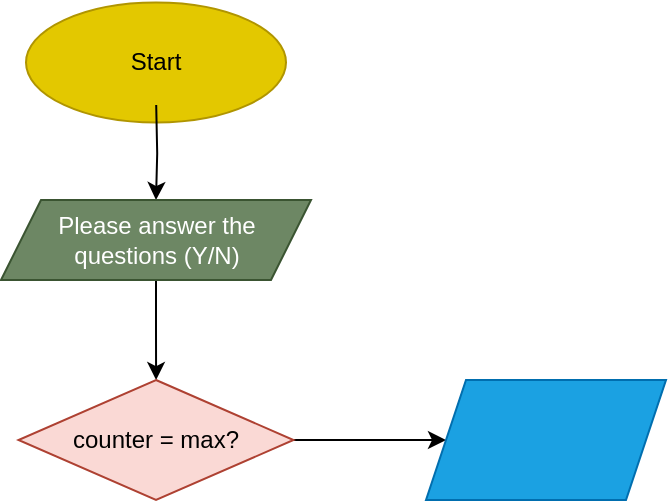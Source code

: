 <mxfile version="26.2.13">
  <diagram id="C5RBs43oDa-KdzZeNtuy" name="Page-1">
    <mxGraphModel dx="798" dy="631" grid="1" gridSize="10" guides="1" tooltips="1" connect="1" arrows="1" fold="1" page="1" pageScale="1" pageWidth="827" pageHeight="1169" math="0" shadow="0">
      <root>
        <mxCell id="WIyWlLk6GJQsqaUBKTNV-0" />
        <mxCell id="WIyWlLk6GJQsqaUBKTNV-1" parent="WIyWlLk6GJQsqaUBKTNV-0" />
        <mxCell id="kC3XlXUoeoMlnxW1qtm--0" value="Start" style="ellipse;whiteSpace=wrap;html=1;fillColor=light-dark(#E3C800,#F1BC00);fontColor=light-dark(#000000,#000000);strokeColor=#B09500;" vertex="1" parent="WIyWlLk6GJQsqaUBKTNV-1">
          <mxGeometry x="240" y="81.25" width="130" height="60" as="geometry" />
        </mxCell>
        <mxCell id="kC3XlXUoeoMlnxW1qtm--3" value="" style="edgeStyle=orthogonalEdgeStyle;rounded=0;orthogonalLoop=1;jettySize=auto;html=1;" edge="1" parent="WIyWlLk6GJQsqaUBKTNV-1">
          <mxGeometry relative="1" as="geometry">
            <mxPoint x="305.1" y="132.5" as="sourcePoint" />
            <mxPoint x="305" y="180" as="targetPoint" />
          </mxGeometry>
        </mxCell>
        <mxCell id="kC3XlXUoeoMlnxW1qtm--6" value="" style="edgeStyle=orthogonalEdgeStyle;rounded=0;orthogonalLoop=1;jettySize=auto;html=1;" edge="1" parent="WIyWlLk6GJQsqaUBKTNV-1" source="kC3XlXUoeoMlnxW1qtm--4" target="kC3XlXUoeoMlnxW1qtm--5">
          <mxGeometry relative="1" as="geometry" />
        </mxCell>
        <mxCell id="kC3XlXUoeoMlnxW1qtm--4" value="Please answer the questions (Y/N)" style="shape=parallelogram;perimeter=parallelogramPerimeter;whiteSpace=wrap;html=1;fixedSize=1;fillColor=#6d8764;fontColor=#ffffff;strokeColor=#3A5431;" vertex="1" parent="WIyWlLk6GJQsqaUBKTNV-1">
          <mxGeometry x="227.5" y="180" width="155" height="40" as="geometry" />
        </mxCell>
        <mxCell id="kC3XlXUoeoMlnxW1qtm--8" value="" style="edgeStyle=orthogonalEdgeStyle;rounded=0;orthogonalLoop=1;jettySize=auto;html=1;" edge="1" parent="WIyWlLk6GJQsqaUBKTNV-1" source="kC3XlXUoeoMlnxW1qtm--5" target="kC3XlXUoeoMlnxW1qtm--7">
          <mxGeometry relative="1" as="geometry" />
        </mxCell>
        <mxCell id="kC3XlXUoeoMlnxW1qtm--5" value="counter = max?" style="rhombus;whiteSpace=wrap;html=1;fillColor=#fad9d5;strokeColor=#ae4132;" vertex="1" parent="WIyWlLk6GJQsqaUBKTNV-1">
          <mxGeometry x="236.25" y="270" width="137.5" height="60" as="geometry" />
        </mxCell>
        <mxCell id="kC3XlXUoeoMlnxW1qtm--7" value="" style="shape=parallelogram;perimeter=parallelogramPerimeter;whiteSpace=wrap;html=1;fixedSize=1;fillColor=#1ba1e2;strokeColor=#006EAF;fontColor=#ffffff;" vertex="1" parent="WIyWlLk6GJQsqaUBKTNV-1">
          <mxGeometry x="440" y="270" width="120" height="60" as="geometry" />
        </mxCell>
      </root>
    </mxGraphModel>
  </diagram>
</mxfile>
